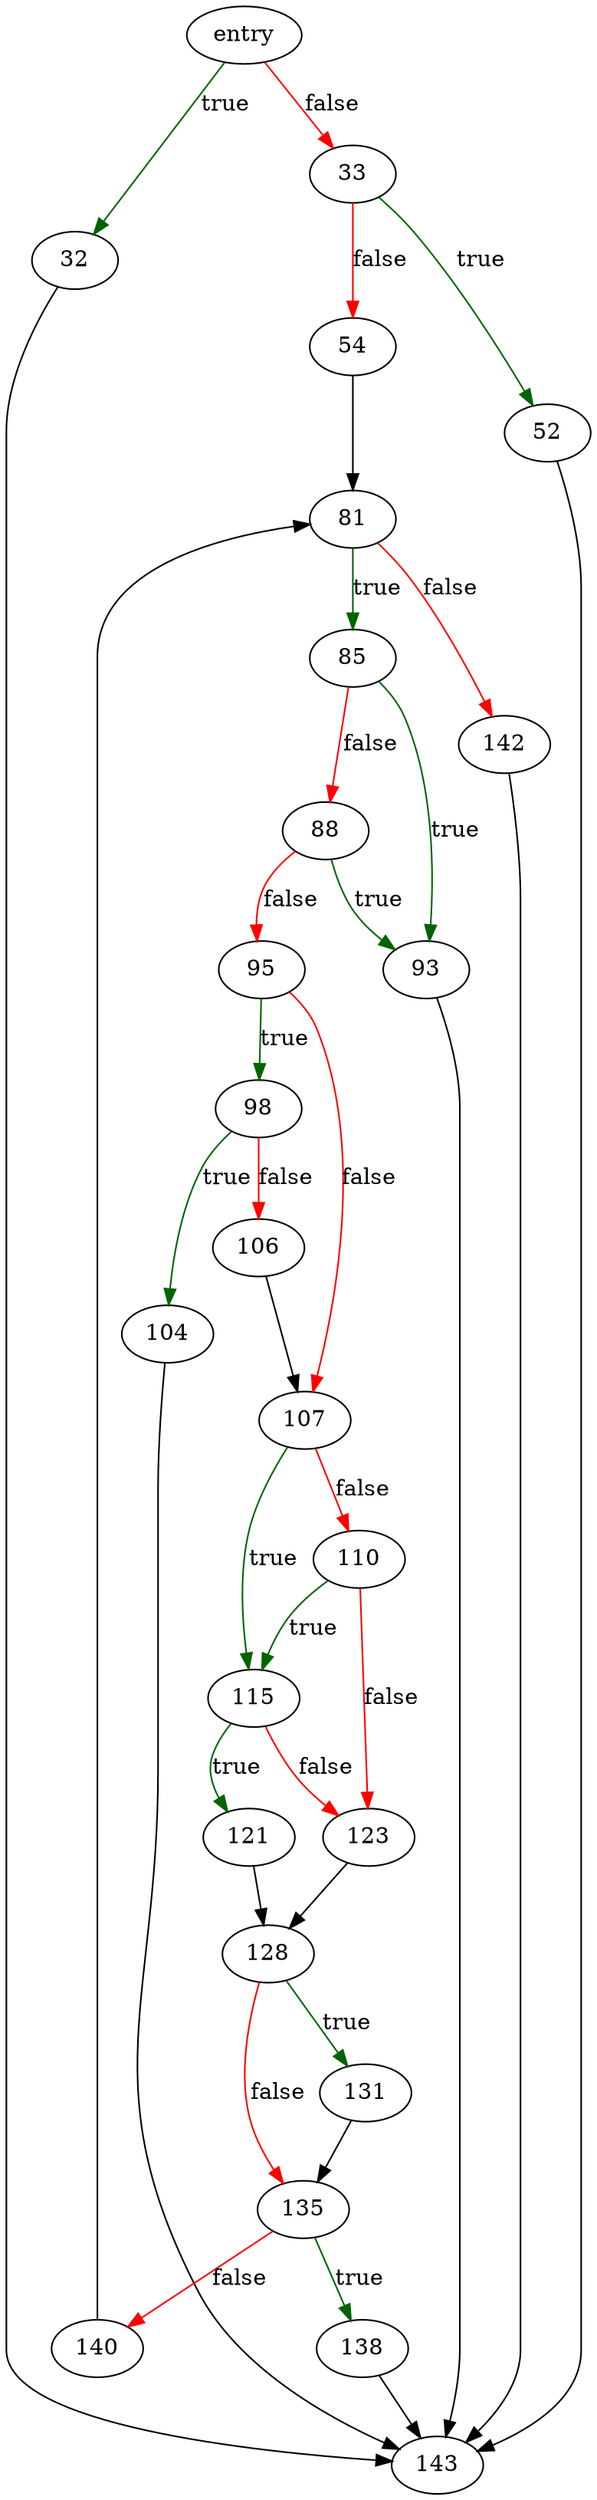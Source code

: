 digraph "clearCell" {
	// Node definitions.
	3 [label=entry];
	32;
	33;
	52;
	54;
	81;
	85;
	88;
	93;
	95;
	98;
	104;
	106;
	107;
	110;
	115;
	121;
	123;
	128;
	131;
	135;
	138;
	140;
	142;
	143;

	// Edge definitions.
	3 -> 32 [
		color=darkgreen
		label=true
	];
	3 -> 33 [
		color=red
		label=false
	];
	32 -> 143;
	33 -> 52 [
		color=darkgreen
		label=true
	];
	33 -> 54 [
		color=red
		label=false
	];
	52 -> 143;
	54 -> 81;
	81 -> 85 [
		color=darkgreen
		label=true
	];
	81 -> 142 [
		color=red
		label=false
	];
	85 -> 88 [
		color=red
		label=false
	];
	85 -> 93 [
		color=darkgreen
		label=true
	];
	88 -> 93 [
		color=darkgreen
		label=true
	];
	88 -> 95 [
		color=red
		label=false
	];
	93 -> 143;
	95 -> 98 [
		color=darkgreen
		label=true
	];
	95 -> 107 [
		color=red
		label=false
	];
	98 -> 104 [
		color=darkgreen
		label=true
	];
	98 -> 106 [
		color=red
		label=false
	];
	104 -> 143;
	106 -> 107;
	107 -> 110 [
		color=red
		label=false
	];
	107 -> 115 [
		color=darkgreen
		label=true
	];
	110 -> 115 [
		color=darkgreen
		label=true
	];
	110 -> 123 [
		color=red
		label=false
	];
	115 -> 121 [
		color=darkgreen
		label=true
	];
	115 -> 123 [
		color=red
		label=false
	];
	121 -> 128;
	123 -> 128;
	128 -> 131 [
		color=darkgreen
		label=true
	];
	128 -> 135 [
		color=red
		label=false
	];
	131 -> 135;
	135 -> 138 [
		color=darkgreen
		label=true
	];
	135 -> 140 [
		color=red
		label=false
	];
	138 -> 143;
	140 -> 81;
	142 -> 143;
}